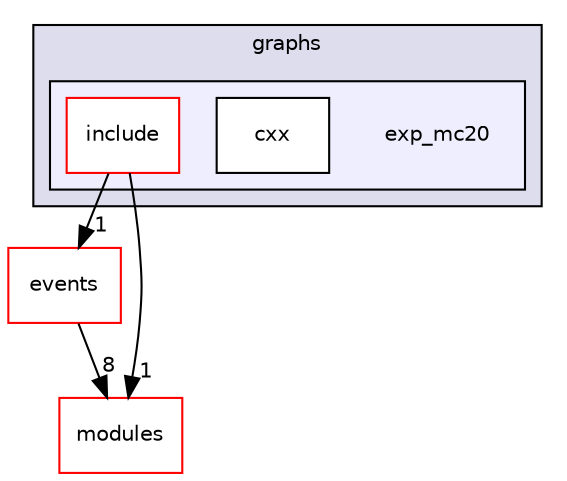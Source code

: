 digraph "exp_mc20" {
  compound=true
  node [ fontsize="10", fontname="Helvetica"];
  edge [ labelfontsize="10", labelfontname="Helvetica"];
  subgraph clusterdir_de5e836f8bb03a472e8ac8257881b164 {
    graph [ bgcolor="#ddddee", pencolor="black", label="graphs" fontname="Helvetica", fontsize="10", URL="dir_de5e836f8bb03a472e8ac8257881b164.html"]
  subgraph clusterdir_1f78aa1e426f2c43d691c830cdaba6ad {
    graph [ bgcolor="#eeeeff", pencolor="black", label="" URL="dir_1f78aa1e426f2c43d691c830cdaba6ad.html"];
    dir_1f78aa1e426f2c43d691c830cdaba6ad [shape=plaintext label="exp_mc20"];
    dir_e7da62e104f143aeeb4101407dbbc6ad [shape=box label="cxx" color="black" fillcolor="white" style="filled" URL="dir_e7da62e104f143aeeb4101407dbbc6ad.html"];
    dir_2905a85332449adfd6f0a619f2cd54f0 [shape=box label="include" color="red" fillcolor="white" style="filled" URL="dir_2905a85332449adfd6f0a619f2cd54f0.html"];
  }
  }
  dir_8c49963344259a26845032e86c0550c4 [shape=box label="events" fillcolor="white" style="filled" color="red" URL="dir_8c49963344259a26845032e86c0550c4.html"];
  dir_ee3c23494b4011e6a628e4900ef262df [shape=box label="modules" fillcolor="white" style="filled" color="red" URL="dir_ee3c23494b4011e6a628e4900ef262df.html"];
  dir_2905a85332449adfd6f0a619f2cd54f0->dir_8c49963344259a26845032e86c0550c4 [headlabel="1", labeldistance=1.5 headhref="dir_000100_000019.html"];
  dir_2905a85332449adfd6f0a619f2cd54f0->dir_ee3c23494b4011e6a628e4900ef262df [headlabel="1", labeldistance=1.5 headhref="dir_000100_000074.html"];
  dir_8c49963344259a26845032e86c0550c4->dir_ee3c23494b4011e6a628e4900ef262df [headlabel="8", labeldistance=1.5 headhref="dir_000019_000074.html"];
}
